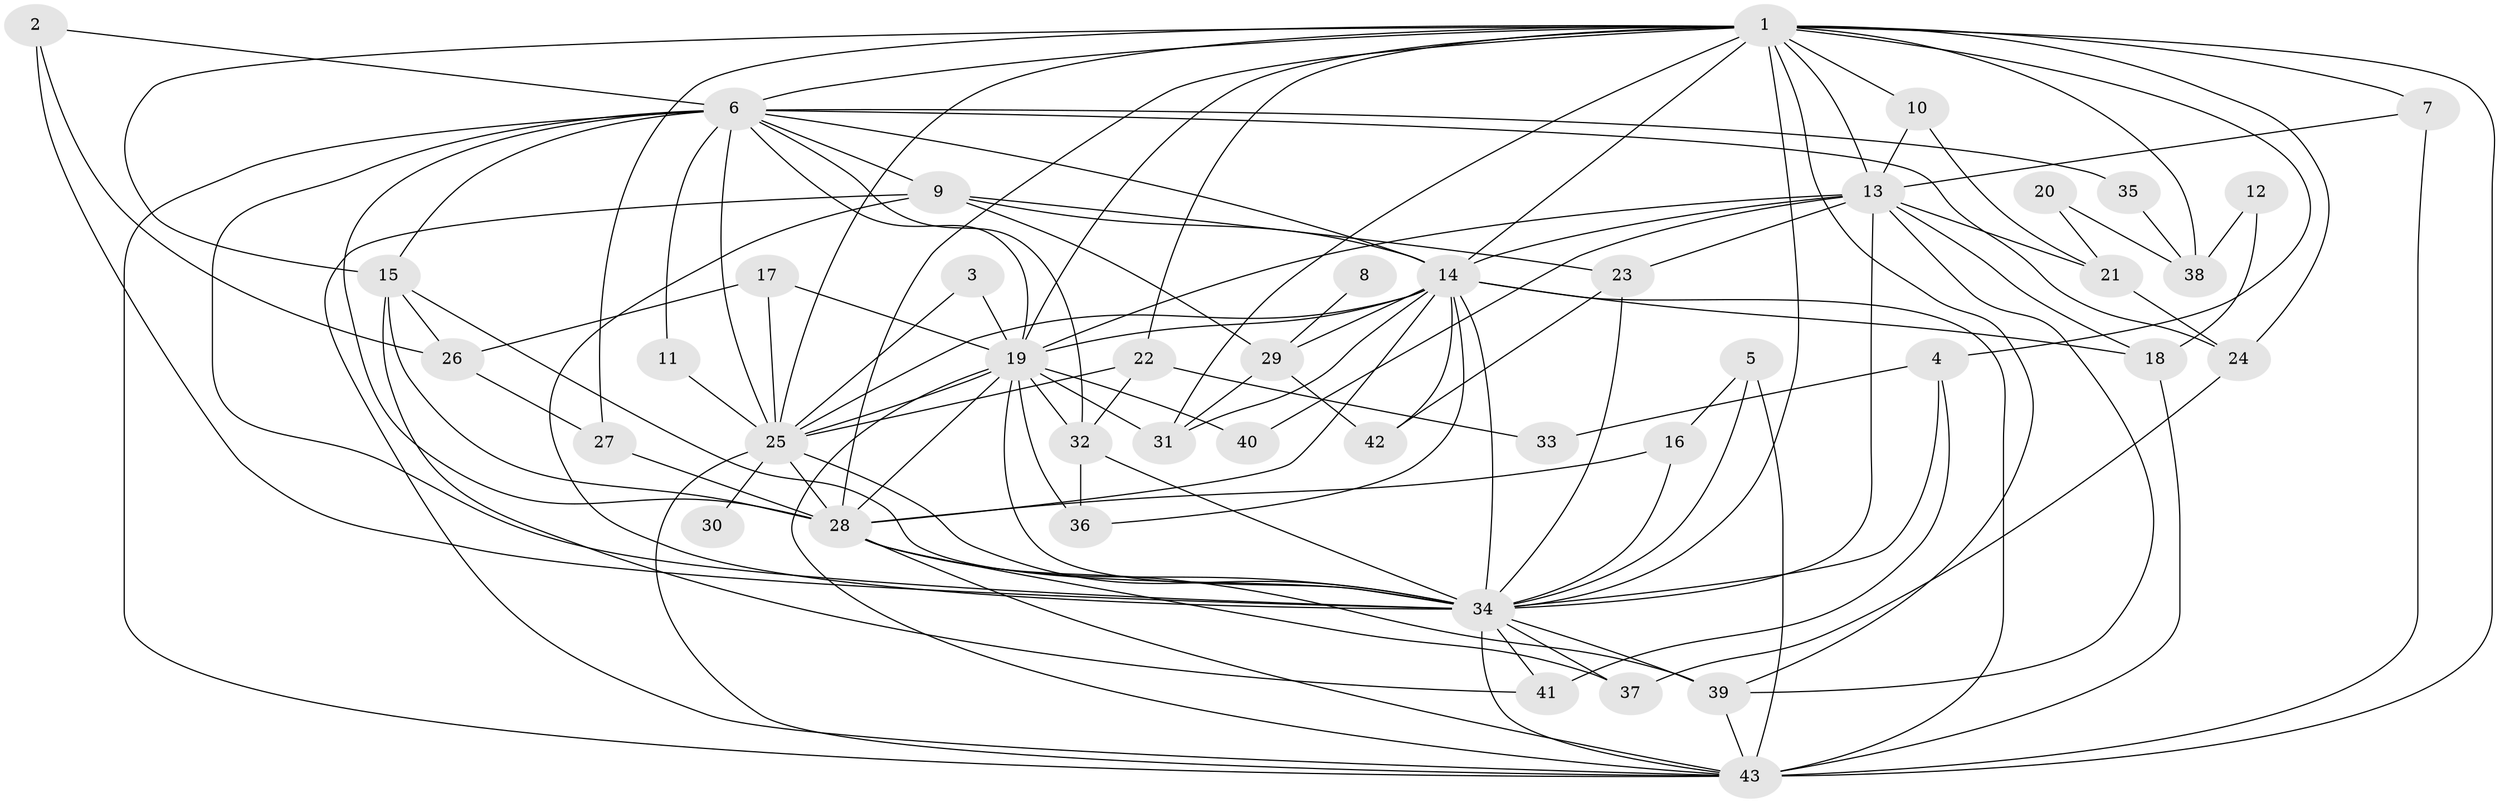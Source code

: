 // original degree distribution, {15: 0.011627906976744186, 17: 0.023255813953488372, 18: 0.03488372093023256, 16: 0.023255813953488372, 21: 0.011627906976744186, 19: 0.011627906976744186, 10: 0.011627906976744186, 6: 0.046511627906976744, 3: 0.19767441860465115, 2: 0.4883720930232558, 4: 0.11627906976744186, 5: 0.023255813953488372}
// Generated by graph-tools (version 1.1) at 2025/01/03/09/25 03:01:23]
// undirected, 43 vertices, 119 edges
graph export_dot {
graph [start="1"]
  node [color=gray90,style=filled];
  1;
  2;
  3;
  4;
  5;
  6;
  7;
  8;
  9;
  10;
  11;
  12;
  13;
  14;
  15;
  16;
  17;
  18;
  19;
  20;
  21;
  22;
  23;
  24;
  25;
  26;
  27;
  28;
  29;
  30;
  31;
  32;
  33;
  34;
  35;
  36;
  37;
  38;
  39;
  40;
  41;
  42;
  43;
  1 -- 4 [weight=2.0];
  1 -- 6 [weight=3.0];
  1 -- 7 [weight=1.0];
  1 -- 10 [weight=1.0];
  1 -- 13 [weight=1.0];
  1 -- 14 [weight=2.0];
  1 -- 15 [weight=1.0];
  1 -- 19 [weight=2.0];
  1 -- 22 [weight=1.0];
  1 -- 24 [weight=2.0];
  1 -- 25 [weight=2.0];
  1 -- 27 [weight=1.0];
  1 -- 28 [weight=2.0];
  1 -- 31 [weight=1.0];
  1 -- 34 [weight=4.0];
  1 -- 38 [weight=2.0];
  1 -- 39 [weight=1.0];
  1 -- 43 [weight=3.0];
  2 -- 6 [weight=1.0];
  2 -- 26 [weight=1.0];
  2 -- 34 [weight=1.0];
  3 -- 19 [weight=1.0];
  3 -- 25 [weight=1.0];
  4 -- 33 [weight=2.0];
  4 -- 34 [weight=1.0];
  4 -- 41 [weight=1.0];
  5 -- 16 [weight=1.0];
  5 -- 34 [weight=1.0];
  5 -- 43 [weight=2.0];
  6 -- 9 [weight=1.0];
  6 -- 11 [weight=1.0];
  6 -- 14 [weight=1.0];
  6 -- 15 [weight=1.0];
  6 -- 19 [weight=1.0];
  6 -- 24 [weight=1.0];
  6 -- 25 [weight=1.0];
  6 -- 28 [weight=1.0];
  6 -- 32 [weight=1.0];
  6 -- 34 [weight=3.0];
  6 -- 35 [weight=1.0];
  6 -- 43 [weight=1.0];
  7 -- 13 [weight=1.0];
  7 -- 43 [weight=1.0];
  8 -- 29 [weight=1.0];
  9 -- 14 [weight=1.0];
  9 -- 23 [weight=1.0];
  9 -- 29 [weight=1.0];
  9 -- 34 [weight=1.0];
  9 -- 43 [weight=1.0];
  10 -- 13 [weight=1.0];
  10 -- 21 [weight=1.0];
  11 -- 25 [weight=2.0];
  12 -- 18 [weight=1.0];
  12 -- 38 [weight=1.0];
  13 -- 14 [weight=1.0];
  13 -- 18 [weight=1.0];
  13 -- 19 [weight=1.0];
  13 -- 21 [weight=1.0];
  13 -- 23 [weight=1.0];
  13 -- 34 [weight=2.0];
  13 -- 39 [weight=1.0];
  13 -- 40 [weight=1.0];
  14 -- 18 [weight=1.0];
  14 -- 19 [weight=2.0];
  14 -- 25 [weight=1.0];
  14 -- 28 [weight=1.0];
  14 -- 29 [weight=1.0];
  14 -- 31 [weight=1.0];
  14 -- 34 [weight=3.0];
  14 -- 36 [weight=1.0];
  14 -- 42 [weight=1.0];
  14 -- 43 [weight=1.0];
  15 -- 26 [weight=1.0];
  15 -- 28 [weight=1.0];
  15 -- 34 [weight=1.0];
  15 -- 41 [weight=1.0];
  16 -- 28 [weight=1.0];
  16 -- 34 [weight=1.0];
  17 -- 19 [weight=1.0];
  17 -- 25 [weight=1.0];
  17 -- 26 [weight=1.0];
  18 -- 43 [weight=1.0];
  19 -- 25 [weight=1.0];
  19 -- 28 [weight=1.0];
  19 -- 31 [weight=1.0];
  19 -- 32 [weight=1.0];
  19 -- 34 [weight=2.0];
  19 -- 36 [weight=1.0];
  19 -- 40 [weight=2.0];
  19 -- 43 [weight=1.0];
  20 -- 21 [weight=1.0];
  20 -- 38 [weight=1.0];
  21 -- 24 [weight=1.0];
  22 -- 25 [weight=1.0];
  22 -- 32 [weight=1.0];
  22 -- 33 [weight=1.0];
  23 -- 34 [weight=1.0];
  23 -- 42 [weight=1.0];
  24 -- 37 [weight=1.0];
  25 -- 28 [weight=2.0];
  25 -- 30 [weight=1.0];
  25 -- 34 [weight=4.0];
  25 -- 43 [weight=1.0];
  26 -- 27 [weight=1.0];
  27 -- 28 [weight=1.0];
  28 -- 34 [weight=2.0];
  28 -- 37 [weight=1.0];
  28 -- 39 [weight=1.0];
  28 -- 43 [weight=1.0];
  29 -- 31 [weight=1.0];
  29 -- 42 [weight=1.0];
  32 -- 34 [weight=1.0];
  32 -- 36 [weight=1.0];
  34 -- 37 [weight=1.0];
  34 -- 39 [weight=1.0];
  34 -- 41 [weight=1.0];
  34 -- 43 [weight=2.0];
  35 -- 38 [weight=1.0];
  39 -- 43 [weight=1.0];
}
